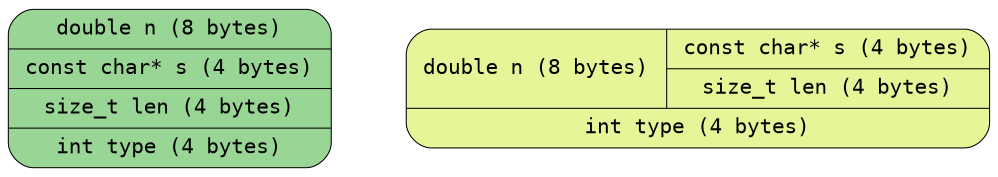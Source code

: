 digraph {
    rankdir=LR
    compound=true
    fontname="Inconsolata, Consolas"
    fontsize=10
    margin="0,0"
    ranksep=0.5
    nodesep=1
    penwidth=0.5
    
    node [shape=Mrecord, fontname="Inconsolata, Consolas", fontsize=10, penwidth=0.5, style=filled, colorscheme=spectral7]
    edge [fontname="Inconsolata, Consolas", fontsize=10, penwidth=0.5]

    old [fillcolor=6, label="double n (8 bytes) |const char* s (4 bytes) |size_t len (4 bytes)|int type (4 bytes)"]
    new [fillcolor=5, label="{double n (8 bytes)|{const char* s (4 bytes)|size_t len (4 bytes)}}|int type (4 bytes)"]
    old -> new [style=invis]
}